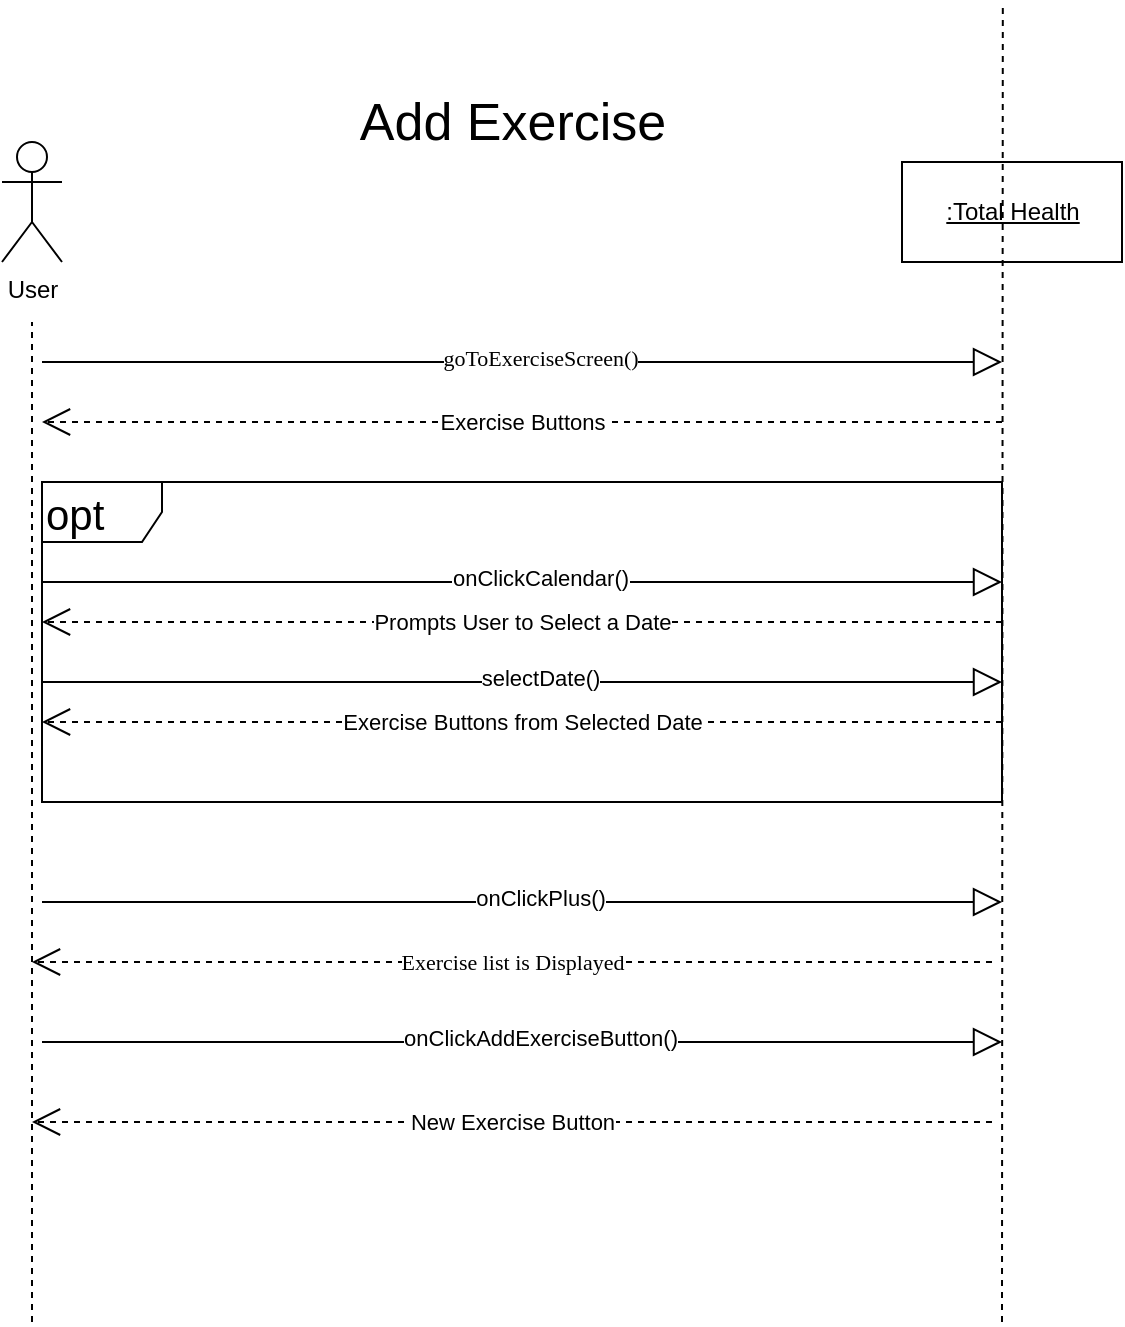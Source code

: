 <mxfile version="15.9.6" type="github">
  <diagram id="G--hXP7yS7DDdUEeUEIJ" name="Page-1">
    <mxGraphModel dx="1038" dy="536" grid="1" gridSize="10" guides="1" tooltips="1" connect="1" arrows="1" fold="1" page="1" pageScale="1" pageWidth="850" pageHeight="1100" math="0" shadow="0">
      <root>
        <mxCell id="0" />
        <mxCell id="1" parent="0" />
        <mxCell id="ByqB5iTBQH0BlAgbG-Gj-1" value="User" style="shape=umlActor;verticalLabelPosition=bottom;verticalAlign=top;html=1;" parent="1" vertex="1">
          <mxGeometry x="150" y="130" width="30" height="60" as="geometry" />
        </mxCell>
        <mxCell id="ByqB5iTBQH0BlAgbG-Gj-2" value="&lt;u&gt;:Total Health&lt;br&gt;&lt;/u&gt;" style="html=1;" parent="1" vertex="1">
          <mxGeometry x="600" y="140" width="110" height="50" as="geometry" />
        </mxCell>
        <mxCell id="ByqB5iTBQH0BlAgbG-Gj-3" value="" style="endArrow=none;dashed=1;html=1;rounded=0;" parent="1" edge="1">
          <mxGeometry width="50" height="50" relative="1" as="geometry">
            <mxPoint x="165" y="720" as="sourcePoint" />
            <mxPoint x="165" y="220" as="targetPoint" />
          </mxGeometry>
        </mxCell>
        <mxCell id="ByqB5iTBQH0BlAgbG-Gj-4" value="" style="endArrow=none;dashed=1;html=1;rounded=0;" parent="1" edge="1">
          <mxGeometry width="50" height="50" relative="1" as="geometry">
            <mxPoint x="650" y="720" as="sourcePoint" />
            <mxPoint x="650.41" y="60" as="targetPoint" />
          </mxGeometry>
        </mxCell>
        <mxCell id="ByqB5iTBQH0BlAgbG-Gj-5" value="Exercise Buttons" style="endArrow=open;endFill=1;endSize=12;html=1;rounded=0;dashed=1;" parent="1" edge="1">
          <mxGeometry width="160" relative="1" as="geometry">
            <mxPoint x="650" y="270" as="sourcePoint" />
            <mxPoint x="170" y="270" as="targetPoint" />
          </mxGeometry>
        </mxCell>
        <mxCell id="ByqB5iTBQH0BlAgbG-Gj-6" value="" style="endArrow=block;endFill=0;endSize=12;html=1;rounded=0;" parent="1" edge="1">
          <mxGeometry width="160" relative="1" as="geometry">
            <mxPoint x="170" y="240" as="sourcePoint" />
            <mxPoint x="650" y="240" as="targetPoint" />
          </mxGeometry>
        </mxCell>
        <mxCell id="ByqB5iTBQH0BlAgbG-Gj-7" value="&lt;font face=&quot;Georgia&quot;&gt;goToExerciseScreen()&lt;/font&gt;" style="edgeLabel;html=1;align=center;verticalAlign=middle;resizable=0;points=[];" parent="ByqB5iTBQH0BlAgbG-Gj-6" vertex="1" connectable="0">
          <mxGeometry x="0.038" y="2" relative="1" as="geometry">
            <mxPoint as="offset" />
          </mxGeometry>
        </mxCell>
        <mxCell id="ByqB5iTBQH0BlAgbG-Gj-8" value="" style="endArrow=block;endFill=0;endSize=12;html=1;rounded=0;" parent="1" edge="1">
          <mxGeometry width="160" relative="1" as="geometry">
            <mxPoint x="170" y="510" as="sourcePoint" />
            <mxPoint x="650" y="510" as="targetPoint" />
          </mxGeometry>
        </mxCell>
        <mxCell id="ByqB5iTBQH0BlAgbG-Gj-9" value="onClickPlus()" style="edgeLabel;html=1;align=center;verticalAlign=middle;resizable=0;points=[];" parent="ByqB5iTBQH0BlAgbG-Gj-8" vertex="1" connectable="0">
          <mxGeometry x="0.038" y="2" relative="1" as="geometry">
            <mxPoint as="offset" />
          </mxGeometry>
        </mxCell>
        <mxCell id="ByqB5iTBQH0BlAgbG-Gj-10" value="&lt;font face=&quot;Georgia&quot;&gt;Exercise list is Displayed&lt;/font&gt;" style="endArrow=open;endFill=1;endSize=12;html=1;rounded=0;dashed=1;" parent="1" edge="1">
          <mxGeometry width="160" relative="1" as="geometry">
            <mxPoint x="645" y="540" as="sourcePoint" />
            <mxPoint x="165" y="540" as="targetPoint" />
          </mxGeometry>
        </mxCell>
        <mxCell id="ByqB5iTBQH0BlAgbG-Gj-12" value="" style="endArrow=block;endFill=0;endSize=12;html=1;rounded=0;" parent="1" edge="1">
          <mxGeometry width="160" relative="1" as="geometry">
            <mxPoint x="170" y="580" as="sourcePoint" />
            <mxPoint x="650" y="580" as="targetPoint" />
          </mxGeometry>
        </mxCell>
        <mxCell id="ByqB5iTBQH0BlAgbG-Gj-13" value="onClickAddExerciseButton()" style="edgeLabel;html=1;align=center;verticalAlign=middle;resizable=0;points=[];" parent="ByqB5iTBQH0BlAgbG-Gj-12" vertex="1" connectable="0">
          <mxGeometry x="0.038" y="2" relative="1" as="geometry">
            <mxPoint as="offset" />
          </mxGeometry>
        </mxCell>
        <mxCell id="B6CltYMv_PGOW55Wy9w6-1" value="&lt;font style=&quot;font-size: 26px&quot;&gt;Add Exercise&lt;br&gt;&lt;/font&gt;" style="text;html=1;align=center;verticalAlign=middle;resizable=0;points=[];autosize=1;strokeColor=none;fillColor=none;" vertex="1" parent="1">
          <mxGeometry x="320" y="110" width="170" height="20" as="geometry" />
        </mxCell>
        <mxCell id="B6CltYMv_PGOW55Wy9w6-2" value="&lt;div align=&quot;left&quot;&gt;&lt;font style=&quot;font-size: 21px&quot;&gt;opt&lt;/font&gt;&lt;/div&gt;" style="shape=umlFrame;whiteSpace=wrap;html=1;fontSize=26;align=left;" vertex="1" parent="1">
          <mxGeometry x="170" y="300" width="480" height="160" as="geometry" />
        </mxCell>
        <mxCell id="B6CltYMv_PGOW55Wy9w6-3" value="" style="endArrow=block;endFill=0;endSize=12;html=1;rounded=0;" edge="1" parent="1">
          <mxGeometry width="160" relative="1" as="geometry">
            <mxPoint x="170" y="350" as="sourcePoint" />
            <mxPoint x="650" y="350" as="targetPoint" />
          </mxGeometry>
        </mxCell>
        <mxCell id="B6CltYMv_PGOW55Wy9w6-4" value="onClickCalendar()" style="edgeLabel;html=1;align=center;verticalAlign=middle;resizable=0;points=[];" vertex="1" connectable="0" parent="B6CltYMv_PGOW55Wy9w6-3">
          <mxGeometry x="0.038" y="2" relative="1" as="geometry">
            <mxPoint as="offset" />
          </mxGeometry>
        </mxCell>
        <mxCell id="B6CltYMv_PGOW55Wy9w6-5" value="&lt;font style=&quot;font-size: 11px&quot;&gt;&lt;span style=&quot;color: rgb(0 , 0 , 0) ; font-weight: normal ; text-decoration: none ; font-family: &amp;#34;arial&amp;#34; ; font-style: normal&quot;&gt;Prompts User to Select a Date&lt;/span&gt;&lt;/font&gt;" style="endArrow=open;endFill=1;endSize=12;html=1;rounded=0;dashed=1;" edge="1" parent="1">
          <mxGeometry width="160" relative="1" as="geometry">
            <mxPoint x="650" y="370" as="sourcePoint" />
            <mxPoint x="170" y="370" as="targetPoint" />
          </mxGeometry>
        </mxCell>
        <mxCell id="B6CltYMv_PGOW55Wy9w6-6" value="" style="endArrow=block;endFill=0;endSize=12;html=1;rounded=0;" edge="1" parent="1">
          <mxGeometry width="160" relative="1" as="geometry">
            <mxPoint x="170" y="400" as="sourcePoint" />
            <mxPoint x="650" y="400" as="targetPoint" />
          </mxGeometry>
        </mxCell>
        <mxCell id="B6CltYMv_PGOW55Wy9w6-7" value="selectDate()" style="edgeLabel;html=1;align=center;verticalAlign=middle;resizable=0;points=[];" vertex="1" connectable="0" parent="B6CltYMv_PGOW55Wy9w6-6">
          <mxGeometry x="0.038" y="2" relative="1" as="geometry">
            <mxPoint as="offset" />
          </mxGeometry>
        </mxCell>
        <mxCell id="B6CltYMv_PGOW55Wy9w6-8" value="Exercise Buttons from Selected Date" style="endArrow=open;endFill=1;endSize=12;html=1;rounded=0;dashed=1;" edge="1" parent="1">
          <mxGeometry width="160" relative="1" as="geometry">
            <mxPoint x="650" y="420" as="sourcePoint" />
            <mxPoint x="170" y="420" as="targetPoint" />
          </mxGeometry>
        </mxCell>
        <mxCell id="B6CltYMv_PGOW55Wy9w6-9" value="New Exercise Button" style="endArrow=open;endFill=1;endSize=12;html=1;rounded=0;dashed=1;" edge="1" parent="1">
          <mxGeometry width="160" relative="1" as="geometry">
            <mxPoint x="645" y="620" as="sourcePoint" />
            <mxPoint x="165" y="620" as="targetPoint" />
          </mxGeometry>
        </mxCell>
      </root>
    </mxGraphModel>
  </diagram>
</mxfile>
